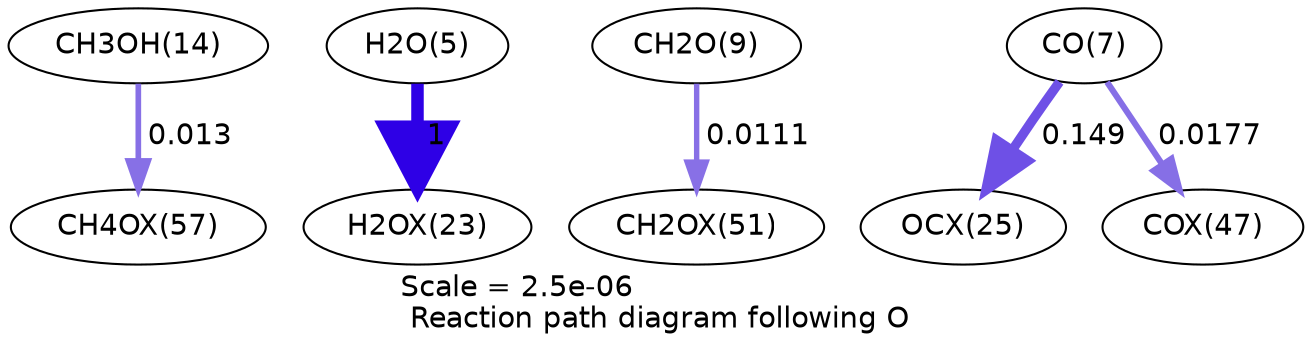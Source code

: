 digraph reaction_paths {
center=1;
s16 -> s72[fontname="Helvetica", penwidth=2.72, arrowsize=1.36, color="0.7, 0.513, 0.9"
, label=" 0.013"];
s7 -> s58[fontname="Helvetica", penwidth=6, arrowsize=3, color="0.7, 1.5, 0.9"
, label=" 1"];
s11 -> s69[fontname="Helvetica", penwidth=2.6, arrowsize=1.3, color="0.7, 0.511, 0.9"
, label=" 0.0111"];
s9 -> s60[fontname="Helvetica", penwidth=4.56, arrowsize=2.28, color="0.7, 0.649, 0.9"
, label=" 0.149"];
s9 -> s66[fontname="Helvetica", penwidth=2.95, arrowsize=1.48, color="0.7, 0.518, 0.9"
, label=" 0.0177"];
s7 [ fontname="Helvetica", label="H2O(5)"];
s9 [ fontname="Helvetica", label="CO(7)"];
s11 [ fontname="Helvetica", label="CH2O(9)"];
s16 [ fontname="Helvetica", label="CH3OH(14)"];
s58 [ fontname="Helvetica", label="H2OX(23)"];
s60 [ fontname="Helvetica", label="OCX(25)"];
s66 [ fontname="Helvetica", label="COX(47)"];
s69 [ fontname="Helvetica", label="CH2OX(51)"];
s72 [ fontname="Helvetica", label="CH4OX(57)"];
 label = "Scale = 2.5e-06\l Reaction path diagram following O";
 fontname = "Helvetica";
}
